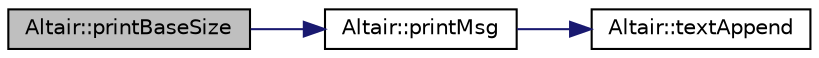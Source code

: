 digraph "Altair::printBaseSize"
{
 // INTERACTIVE_SVG=YES
  edge [fontname="Helvetica",fontsize="10",labelfontname="Helvetica",labelfontsize="10"];
  node [fontname="Helvetica",fontsize="10",shape=record];
  rankdir="LR";
  Node621 [label="Altair::printBaseSize",height=0.2,width=0.4,color="black", fillcolor="grey75", style="filled", fontcolor="black"];
  Node621 -> Node622 [color="midnightblue",fontsize="10",style="solid",fontname="Helvetica"];
  Node622 [label="Altair::printMsg",height=0.2,width=0.4,color="black", fillcolor="white", style="filled",URL="$class_altair.html#add0ab6760227a6edc57f4153f407d982",tooltip="Affiche la taille des bases du projet. "];
  Node622 -> Node623 [color="midnightblue",fontsize="10",style="solid",fontname="Helvetica"];
  Node623 [label="Altair::textAppend",height=0.2,width=0.4,color="black", fillcolor="white", style="filled",URL="$class_altair.html#a4995cdc9462838289b5b1df75edba552",tooltip="Ajouter du texte à l&#39;onglet des messages. "];
}
